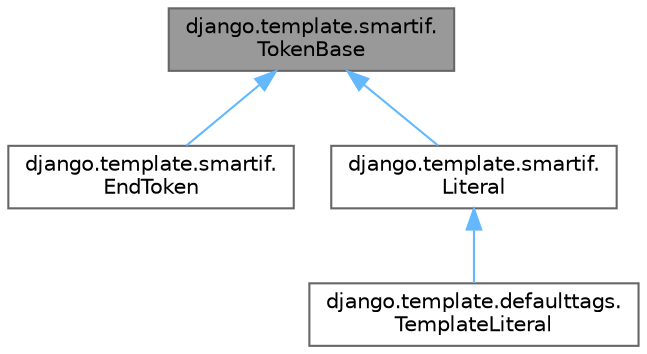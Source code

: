 digraph "django.template.smartif.TokenBase"
{
 // LATEX_PDF_SIZE
  bgcolor="transparent";
  edge [fontname=Helvetica,fontsize=10,labelfontname=Helvetica,labelfontsize=10];
  node [fontname=Helvetica,fontsize=10,shape=box,height=0.2,width=0.4];
  Node1 [id="Node000001",label="django.template.smartif.\lTokenBase",height=0.2,width=0.4,color="gray40", fillcolor="grey60", style="filled", fontcolor="black",tooltip=" "];
  Node1 -> Node2 [id="edge1_Node000001_Node000002",dir="back",color="steelblue1",style="solid",tooltip=" "];
  Node2 [id="Node000002",label="django.template.smartif.\lEndToken",height=0.2,width=0.4,color="gray40", fillcolor="white", style="filled",URL="$classdjango_1_1template_1_1smartif_1_1_end_token.html",tooltip=" "];
  Node1 -> Node3 [id="edge2_Node000001_Node000003",dir="back",color="steelblue1",style="solid",tooltip=" "];
  Node3 [id="Node000003",label="django.template.smartif.\lLiteral",height=0.2,width=0.4,color="gray40", fillcolor="white", style="filled",URL="$classdjango_1_1template_1_1smartif_1_1_literal.html",tooltip=" "];
  Node3 -> Node4 [id="edge3_Node000003_Node000004",dir="back",color="steelblue1",style="solid",tooltip=" "];
  Node4 [id="Node000004",label="django.template.defaulttags.\lTemplateLiteral",height=0.2,width=0.4,color="gray40", fillcolor="white", style="filled",URL="$classdjango_1_1template_1_1defaulttags_1_1_template_literal.html",tooltip=" "];
}

